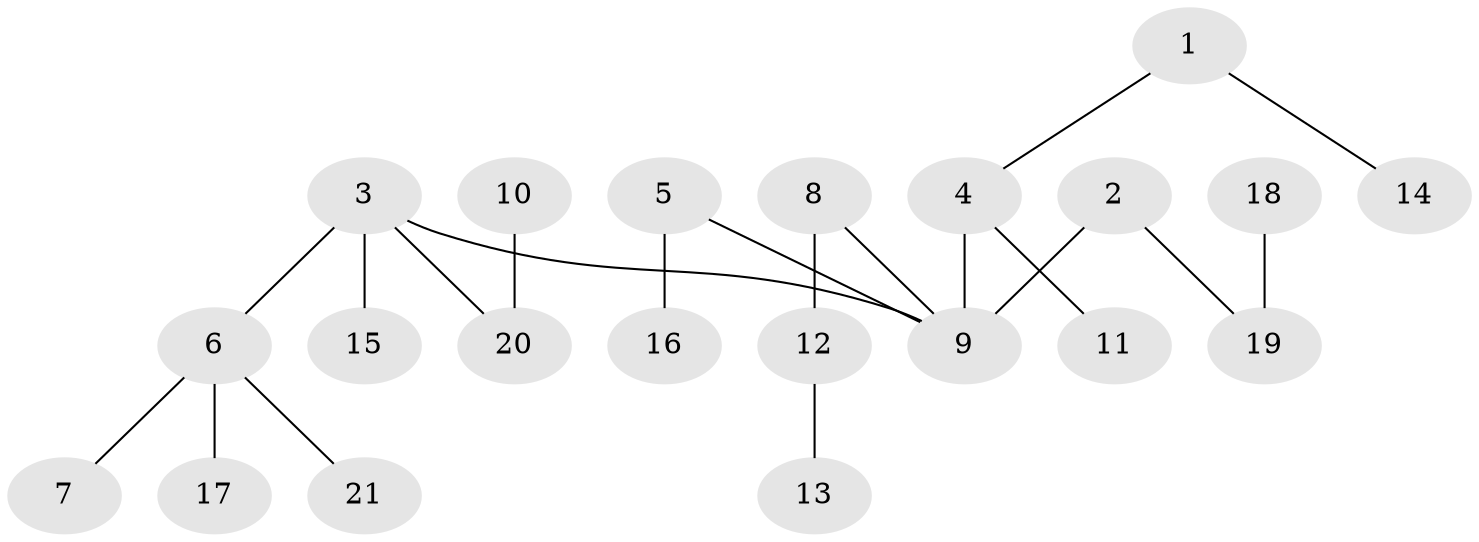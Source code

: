 // original degree distribution, {5: 0.014705882352941176, 4: 0.14705882352941177, 3: 0.10294117647058823, 1: 0.5294117647058824, 2: 0.19117647058823528, 6: 0.014705882352941176}
// Generated by graph-tools (version 1.1) at 2025/37/03/04/25 23:37:25]
// undirected, 21 vertices, 20 edges
graph export_dot {
  node [color=gray90,style=filled];
  1;
  2;
  3;
  4;
  5;
  6;
  7;
  8;
  9;
  10;
  11;
  12;
  13;
  14;
  15;
  16;
  17;
  18;
  19;
  20;
  21;
  1 -- 4 [weight=1.0];
  1 -- 14 [weight=1.0];
  2 -- 9 [weight=1.0];
  2 -- 19 [weight=1.0];
  3 -- 6 [weight=1.0];
  3 -- 9 [weight=1.0];
  3 -- 15 [weight=1.0];
  3 -- 20 [weight=1.0];
  4 -- 9 [weight=1.0];
  4 -- 11 [weight=1.0];
  5 -- 9 [weight=1.0];
  5 -- 16 [weight=1.0];
  6 -- 7 [weight=1.0];
  6 -- 17 [weight=1.0];
  6 -- 21 [weight=1.0];
  8 -- 9 [weight=1.0];
  8 -- 12 [weight=1.0];
  10 -- 20 [weight=1.0];
  12 -- 13 [weight=1.0];
  18 -- 19 [weight=1.0];
}
